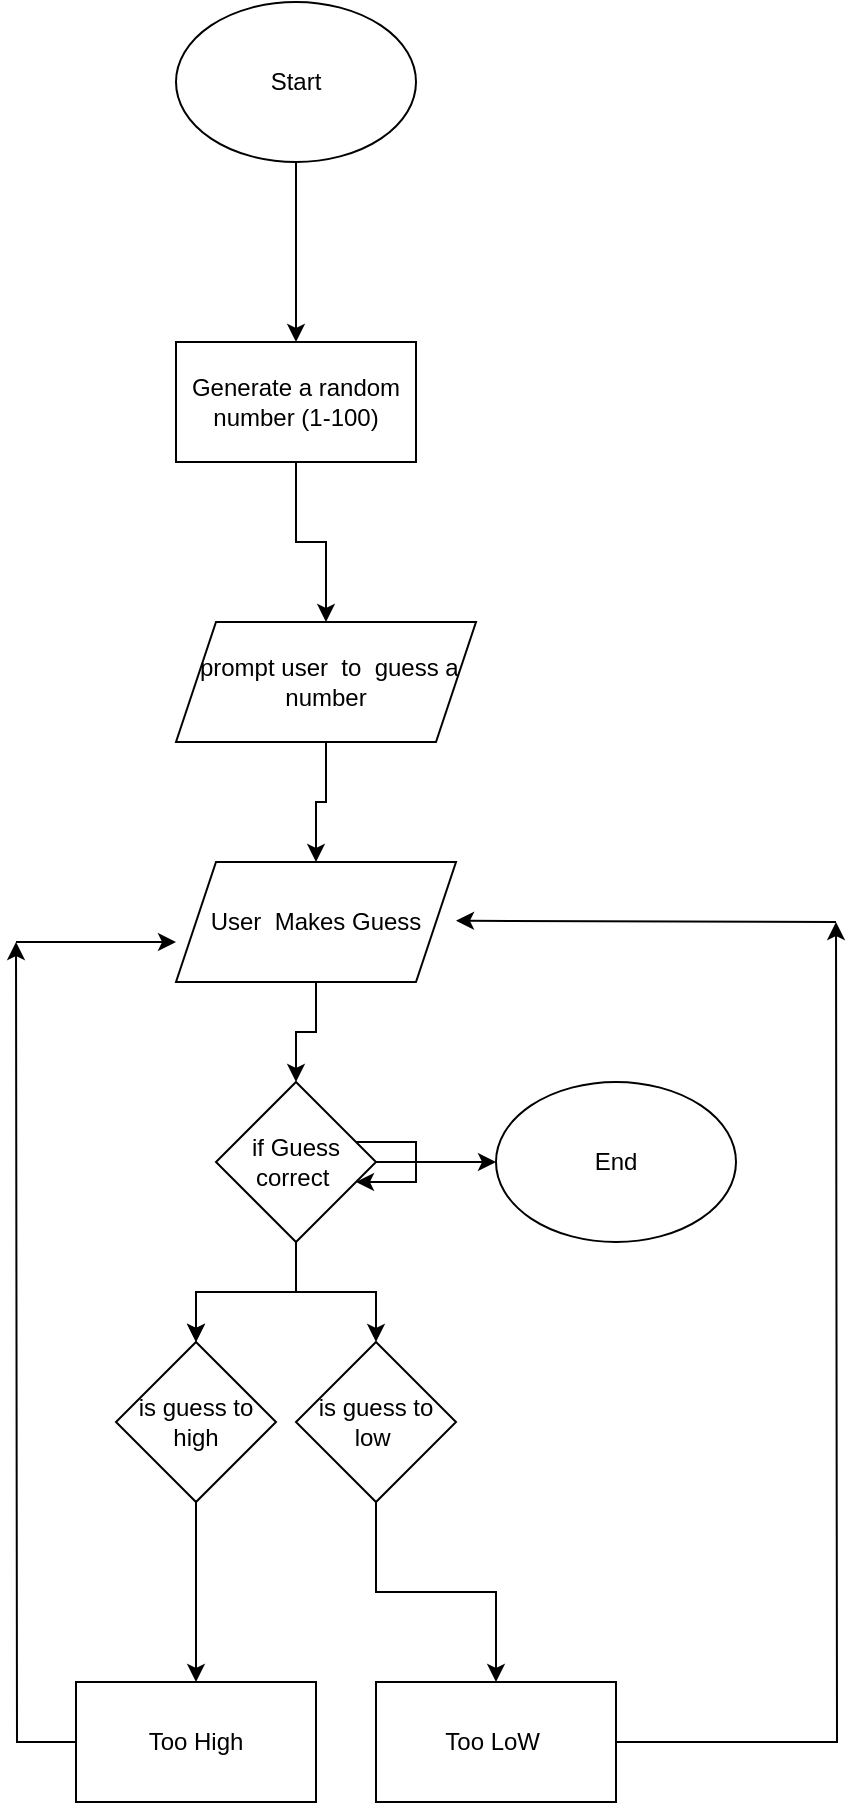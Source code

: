 <mxfile version="24.7.8">
  <diagram name="Page-1" id="aHpL9JUCcw7XkOO8sHA8">
    <mxGraphModel dx="1938" dy="541" grid="1" gridSize="10" guides="1" tooltips="1" connect="1" arrows="1" fold="1" page="1" pageScale="1" pageWidth="850" pageHeight="1100" math="0" shadow="0">
      <root>
        <mxCell id="0" />
        <mxCell id="1" parent="0" />
        <mxCell id="iJkTXu9Yfgoa_Q7Wtm8Q-4" value="" style="edgeStyle=orthogonalEdgeStyle;rounded=0;orthogonalLoop=1;jettySize=auto;html=1;" edge="1" parent="1" source="iJkTXu9Yfgoa_Q7Wtm8Q-1" target="iJkTXu9Yfgoa_Q7Wtm8Q-3">
          <mxGeometry relative="1" as="geometry" />
        </mxCell>
        <mxCell id="iJkTXu9Yfgoa_Q7Wtm8Q-1" value="Start" style="ellipse;whiteSpace=wrap;html=1;" vertex="1" parent="1">
          <mxGeometry x="30" y="20" width="120" height="80" as="geometry" />
        </mxCell>
        <mxCell id="iJkTXu9Yfgoa_Q7Wtm8Q-6" value="" style="edgeStyle=orthogonalEdgeStyle;rounded=0;orthogonalLoop=1;jettySize=auto;html=1;" edge="1" parent="1" source="iJkTXu9Yfgoa_Q7Wtm8Q-3" target="iJkTXu9Yfgoa_Q7Wtm8Q-5">
          <mxGeometry relative="1" as="geometry" />
        </mxCell>
        <mxCell id="iJkTXu9Yfgoa_Q7Wtm8Q-3" value="Generate a random number (1-100)" style="whiteSpace=wrap;html=1;" vertex="1" parent="1">
          <mxGeometry x="30" y="190" width="120" height="60" as="geometry" />
        </mxCell>
        <mxCell id="iJkTXu9Yfgoa_Q7Wtm8Q-8" value="" style="edgeStyle=orthogonalEdgeStyle;rounded=0;orthogonalLoop=1;jettySize=auto;html=1;" edge="1" parent="1" source="iJkTXu9Yfgoa_Q7Wtm8Q-5" target="iJkTXu9Yfgoa_Q7Wtm8Q-7">
          <mxGeometry relative="1" as="geometry" />
        </mxCell>
        <mxCell id="iJkTXu9Yfgoa_Q7Wtm8Q-5" value="&amp;nbsp;prompt user&amp;nbsp; to&amp;nbsp; guess a number" style="shape=parallelogram;perimeter=parallelogramPerimeter;whiteSpace=wrap;html=1;fixedSize=1;" vertex="1" parent="1">
          <mxGeometry x="30" y="330" width="150" height="60" as="geometry" />
        </mxCell>
        <mxCell id="iJkTXu9Yfgoa_Q7Wtm8Q-10" value="" style="edgeStyle=orthogonalEdgeStyle;rounded=0;orthogonalLoop=1;jettySize=auto;html=1;" edge="1" parent="1" source="iJkTXu9Yfgoa_Q7Wtm8Q-7" target="iJkTXu9Yfgoa_Q7Wtm8Q-9">
          <mxGeometry relative="1" as="geometry" />
        </mxCell>
        <mxCell id="iJkTXu9Yfgoa_Q7Wtm8Q-7" value="User&amp;nbsp; Makes Guess" style="shape=parallelogram;perimeter=parallelogramPerimeter;whiteSpace=wrap;html=1;fixedSize=1;" vertex="1" parent="1">
          <mxGeometry x="30" y="450" width="140" height="60" as="geometry" />
        </mxCell>
        <mxCell id="iJkTXu9Yfgoa_Q7Wtm8Q-12" value="" style="edgeStyle=orthogonalEdgeStyle;rounded=0;orthogonalLoop=1;jettySize=auto;html=1;" edge="1" parent="1" source="iJkTXu9Yfgoa_Q7Wtm8Q-9" target="iJkTXu9Yfgoa_Q7Wtm8Q-11">
          <mxGeometry relative="1" as="geometry" />
        </mxCell>
        <mxCell id="iJkTXu9Yfgoa_Q7Wtm8Q-14" value="" style="edgeStyle=orthogonalEdgeStyle;rounded=0;orthogonalLoop=1;jettySize=auto;html=1;" edge="1" parent="1" source="iJkTXu9Yfgoa_Q7Wtm8Q-9" target="iJkTXu9Yfgoa_Q7Wtm8Q-13">
          <mxGeometry relative="1" as="geometry" />
        </mxCell>
        <mxCell id="iJkTXu9Yfgoa_Q7Wtm8Q-20" value="" style="edgeStyle=orthogonalEdgeStyle;rounded=0;orthogonalLoop=1;jettySize=auto;html=1;" edge="1" parent="1" source="iJkTXu9Yfgoa_Q7Wtm8Q-9" target="iJkTXu9Yfgoa_Q7Wtm8Q-13">
          <mxGeometry relative="1" as="geometry" />
        </mxCell>
        <mxCell id="iJkTXu9Yfgoa_Q7Wtm8Q-22" style="edgeStyle=orthogonalEdgeStyle;rounded=0;orthogonalLoop=1;jettySize=auto;html=1;entryX=0.5;entryY=0;entryDx=0;entryDy=0;" edge="1" parent="1" source="iJkTXu9Yfgoa_Q7Wtm8Q-9" target="iJkTXu9Yfgoa_Q7Wtm8Q-21">
          <mxGeometry relative="1" as="geometry" />
        </mxCell>
        <mxCell id="iJkTXu9Yfgoa_Q7Wtm8Q-9" value="if Guess correct&amp;nbsp;" style="rhombus;whiteSpace=wrap;html=1;" vertex="1" parent="1">
          <mxGeometry x="50" y="560" width="80" height="80" as="geometry" />
        </mxCell>
        <mxCell id="iJkTXu9Yfgoa_Q7Wtm8Q-11" value="End" style="ellipse;whiteSpace=wrap;html=1;" vertex="1" parent="1">
          <mxGeometry x="190" y="560" width="120" height="80" as="geometry" />
        </mxCell>
        <mxCell id="iJkTXu9Yfgoa_Q7Wtm8Q-26" value="" style="edgeStyle=orthogonalEdgeStyle;rounded=0;orthogonalLoop=1;jettySize=auto;html=1;" edge="1" parent="1" source="iJkTXu9Yfgoa_Q7Wtm8Q-13" target="iJkTXu9Yfgoa_Q7Wtm8Q-25">
          <mxGeometry relative="1" as="geometry" />
        </mxCell>
        <mxCell id="iJkTXu9Yfgoa_Q7Wtm8Q-13" value="is guess to high" style="rhombus;whiteSpace=wrap;html=1;" vertex="1" parent="1">
          <mxGeometry y="690" width="80" height="80" as="geometry" />
        </mxCell>
        <mxCell id="iJkTXu9Yfgoa_Q7Wtm8Q-19" style="edgeStyle=orthogonalEdgeStyle;rounded=0;orthogonalLoop=1;jettySize=auto;html=1;" edge="1" parent="1" source="iJkTXu9Yfgoa_Q7Wtm8Q-9" target="iJkTXu9Yfgoa_Q7Wtm8Q-9">
          <mxGeometry relative="1" as="geometry" />
        </mxCell>
        <mxCell id="iJkTXu9Yfgoa_Q7Wtm8Q-29" style="edgeStyle=orthogonalEdgeStyle;rounded=0;orthogonalLoop=1;jettySize=auto;html=1;entryX=0.5;entryY=0;entryDx=0;entryDy=0;" edge="1" parent="1" source="iJkTXu9Yfgoa_Q7Wtm8Q-21" target="iJkTXu9Yfgoa_Q7Wtm8Q-28">
          <mxGeometry relative="1" as="geometry" />
        </mxCell>
        <mxCell id="iJkTXu9Yfgoa_Q7Wtm8Q-21" value="is guess to low&amp;nbsp;" style="rhombus;whiteSpace=wrap;html=1;" vertex="1" parent="1">
          <mxGeometry x="90" y="690" width="80" height="80" as="geometry" />
        </mxCell>
        <mxCell id="iJkTXu9Yfgoa_Q7Wtm8Q-30" style="rounded=0;orthogonalLoop=1;jettySize=auto;html=1;edgeStyle=orthogonalEdgeStyle;" edge="1" parent="1" source="iJkTXu9Yfgoa_Q7Wtm8Q-25">
          <mxGeometry relative="1" as="geometry">
            <mxPoint x="-50" y="490" as="targetPoint" />
          </mxGeometry>
        </mxCell>
        <mxCell id="iJkTXu9Yfgoa_Q7Wtm8Q-25" value="Too High" style="whiteSpace=wrap;html=1;" vertex="1" parent="1">
          <mxGeometry x="-20" y="860" width="120" height="60" as="geometry" />
        </mxCell>
        <mxCell id="iJkTXu9Yfgoa_Q7Wtm8Q-32" style="edgeStyle=orthogonalEdgeStyle;rounded=0;orthogonalLoop=1;jettySize=auto;html=1;" edge="1" parent="1" source="iJkTXu9Yfgoa_Q7Wtm8Q-28">
          <mxGeometry relative="1" as="geometry">
            <mxPoint x="360" y="480" as="targetPoint" />
          </mxGeometry>
        </mxCell>
        <mxCell id="iJkTXu9Yfgoa_Q7Wtm8Q-28" value="Too LoW&amp;nbsp;" style="rounded=0;whiteSpace=wrap;html=1;" vertex="1" parent="1">
          <mxGeometry x="130" y="860" width="120" height="60" as="geometry" />
        </mxCell>
        <mxCell id="iJkTXu9Yfgoa_Q7Wtm8Q-35" value="" style="edgeStyle=none;orthogonalLoop=1;jettySize=auto;html=1;rounded=0;" edge="1" parent="1">
          <mxGeometry width="80" relative="1" as="geometry">
            <mxPoint x="360" y="480" as="sourcePoint" />
            <mxPoint x="170" y="479.38" as="targetPoint" />
            <Array as="points" />
          </mxGeometry>
        </mxCell>
        <mxCell id="iJkTXu9Yfgoa_Q7Wtm8Q-36" value="" style="edgeStyle=none;orthogonalLoop=1;jettySize=auto;html=1;rounded=0;" edge="1" parent="1">
          <mxGeometry width="80" relative="1" as="geometry">
            <mxPoint x="-50" y="490" as="sourcePoint" />
            <mxPoint x="30" y="490" as="targetPoint" />
            <Array as="points" />
          </mxGeometry>
        </mxCell>
      </root>
    </mxGraphModel>
  </diagram>
</mxfile>
